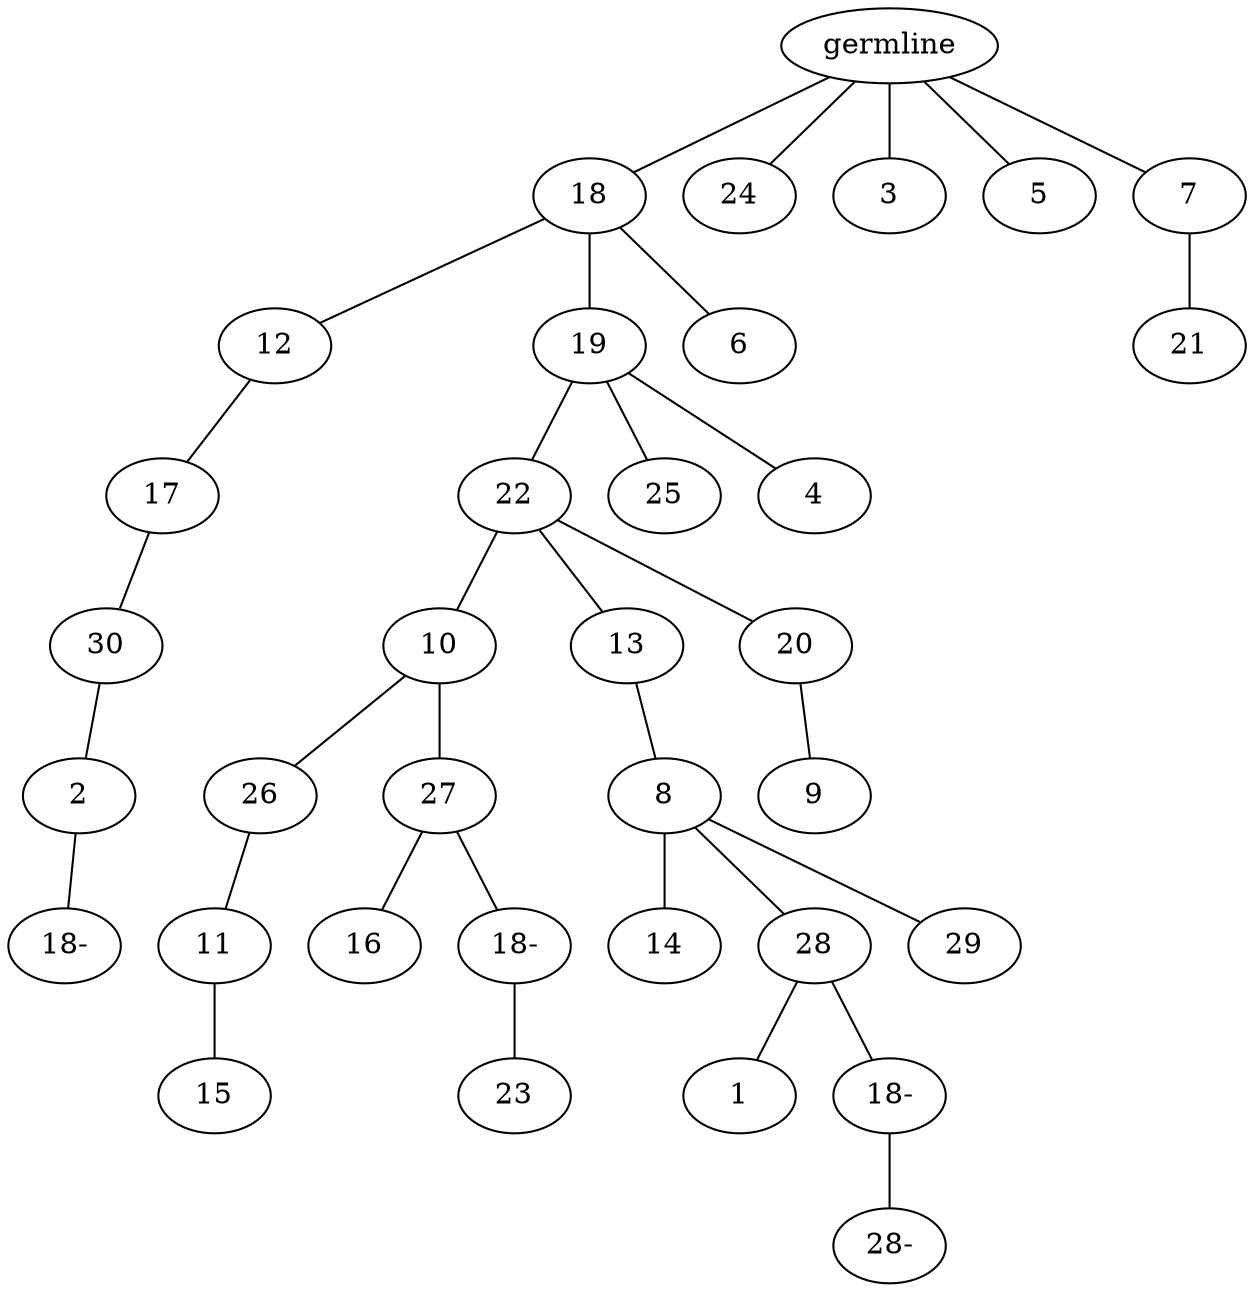 graph tree {
    "140404206753104" [label="germline"];
    "140404219176560" [label="18"];
    "140404219176848" [label="12"];
    "140404219177760" [label="17"];
    "140404219175552" [label="30"];
    "140404204740720" [label="2"];
    "140404204741008" [label="18-"];
    "140404219177424" [label="19"];
    "140404219175600" [label="22"];
    "140404206584544" [label="10"];
    "140404206584784" [label="26"];
    "140404206585552" [label="11"];
    "140404206584064" [label="15"];
    "140404206584160" [label="27"];
    "140404206585408" [label="16"];
    "140404206587328" [label="18-"];
    "140404206584112" [label="23"];
    "140404206586320" [label="13"];
    "140404206584496" [label="8"];
    "140404206584976" [label="14"];
    "140404206583920" [label="28"];
    "140404206586080" [label="1"];
    "140404206585456" [label="18-"];
    "140404206585792" [label="28-"];
    "140404206586512" [label="29"];
    "140404206585216" [label="20"];
    "140404206587184" [label="9"];
    "140404219177184" [label="25"];
    "140404206587088" [label="4"];
    "140404219176368" [label="6"];
    "140404219177520" [label="24"];
    "140404206585600" [label="3"];
    "140404206586560" [label="5"];
    "140404206587712" [label="7"];
    "140404206586704" [label="21"];
    "140404206753104" -- "140404219176560";
    "140404206753104" -- "140404219177520";
    "140404206753104" -- "140404206585600";
    "140404206753104" -- "140404206586560";
    "140404206753104" -- "140404206587712";
    "140404219176560" -- "140404219176848";
    "140404219176560" -- "140404219177424";
    "140404219176560" -- "140404219176368";
    "140404219176848" -- "140404219177760";
    "140404219177760" -- "140404219175552";
    "140404219175552" -- "140404204740720";
    "140404204740720" -- "140404204741008";
    "140404219177424" -- "140404219175600";
    "140404219177424" -- "140404219177184";
    "140404219177424" -- "140404206587088";
    "140404219175600" -- "140404206584544";
    "140404219175600" -- "140404206586320";
    "140404219175600" -- "140404206585216";
    "140404206584544" -- "140404206584784";
    "140404206584544" -- "140404206584160";
    "140404206584784" -- "140404206585552";
    "140404206585552" -- "140404206584064";
    "140404206584160" -- "140404206585408";
    "140404206584160" -- "140404206587328";
    "140404206587328" -- "140404206584112";
    "140404206586320" -- "140404206584496";
    "140404206584496" -- "140404206584976";
    "140404206584496" -- "140404206583920";
    "140404206584496" -- "140404206586512";
    "140404206583920" -- "140404206586080";
    "140404206583920" -- "140404206585456";
    "140404206585456" -- "140404206585792";
    "140404206585216" -- "140404206587184";
    "140404206587712" -- "140404206586704";
}
